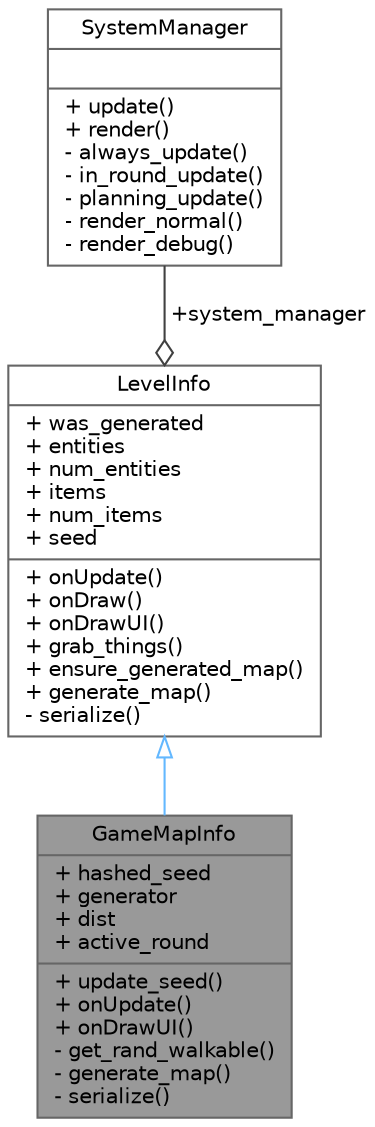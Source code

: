 digraph "GameMapInfo"
{
 // LATEX_PDF_SIZE
  bgcolor="transparent";
  edge [fontname=Helvetica,fontsize=10,labelfontname=Helvetica,labelfontsize=10];
  node [fontname=Helvetica,fontsize=10,shape=box,height=0.2,width=0.4];
  Node1 [shape=record,label="{GameMapInfo\n|+ hashed_seed\l+ generator\l+ dist\l+ active_round\l|+ update_seed()\l+ onUpdate()\l+ onDrawUI()\l- get_rand_walkable()\l- generate_map()\l- serialize()\l}",height=0.2,width=0.4,color="gray40", fillcolor="grey60", style="filled", fontcolor="black",tooltip=" "];
  Node2 -> Node1 [dir="back",color="steelblue1",style="solid",arrowtail="onormal"];
  Node2 [shape=record,label="{LevelInfo\n|+ was_generated\l+ entities\l+ num_entities\l+ items\l+ num_items\l+ seed\l|+ onUpdate()\l+ onDraw()\l+ onDrawUI()\l+ grab_things()\l+ ensure_generated_map()\l+ generate_map()\l- serialize()\l}",height=0.2,width=0.4,color="gray40", fillcolor="white", style="filled",URL="$d6/d9d/struct_level_info.html",tooltip=" "];
  Node3 -> Node2 [color="grey25",style="solid",label=" +system_manager" ,arrowhead="odiamond"];
  Node3 [shape=record,label="{SystemManager\n||+ update()\l+ render()\l- always_update()\l- in_round_update()\l- planning_update()\l- render_normal()\l- render_debug()\l}",height=0.2,width=0.4,color="gray40", fillcolor="white", style="filled",URL="$d8/d4f/struct_system_manager.html",tooltip=" "];
}

